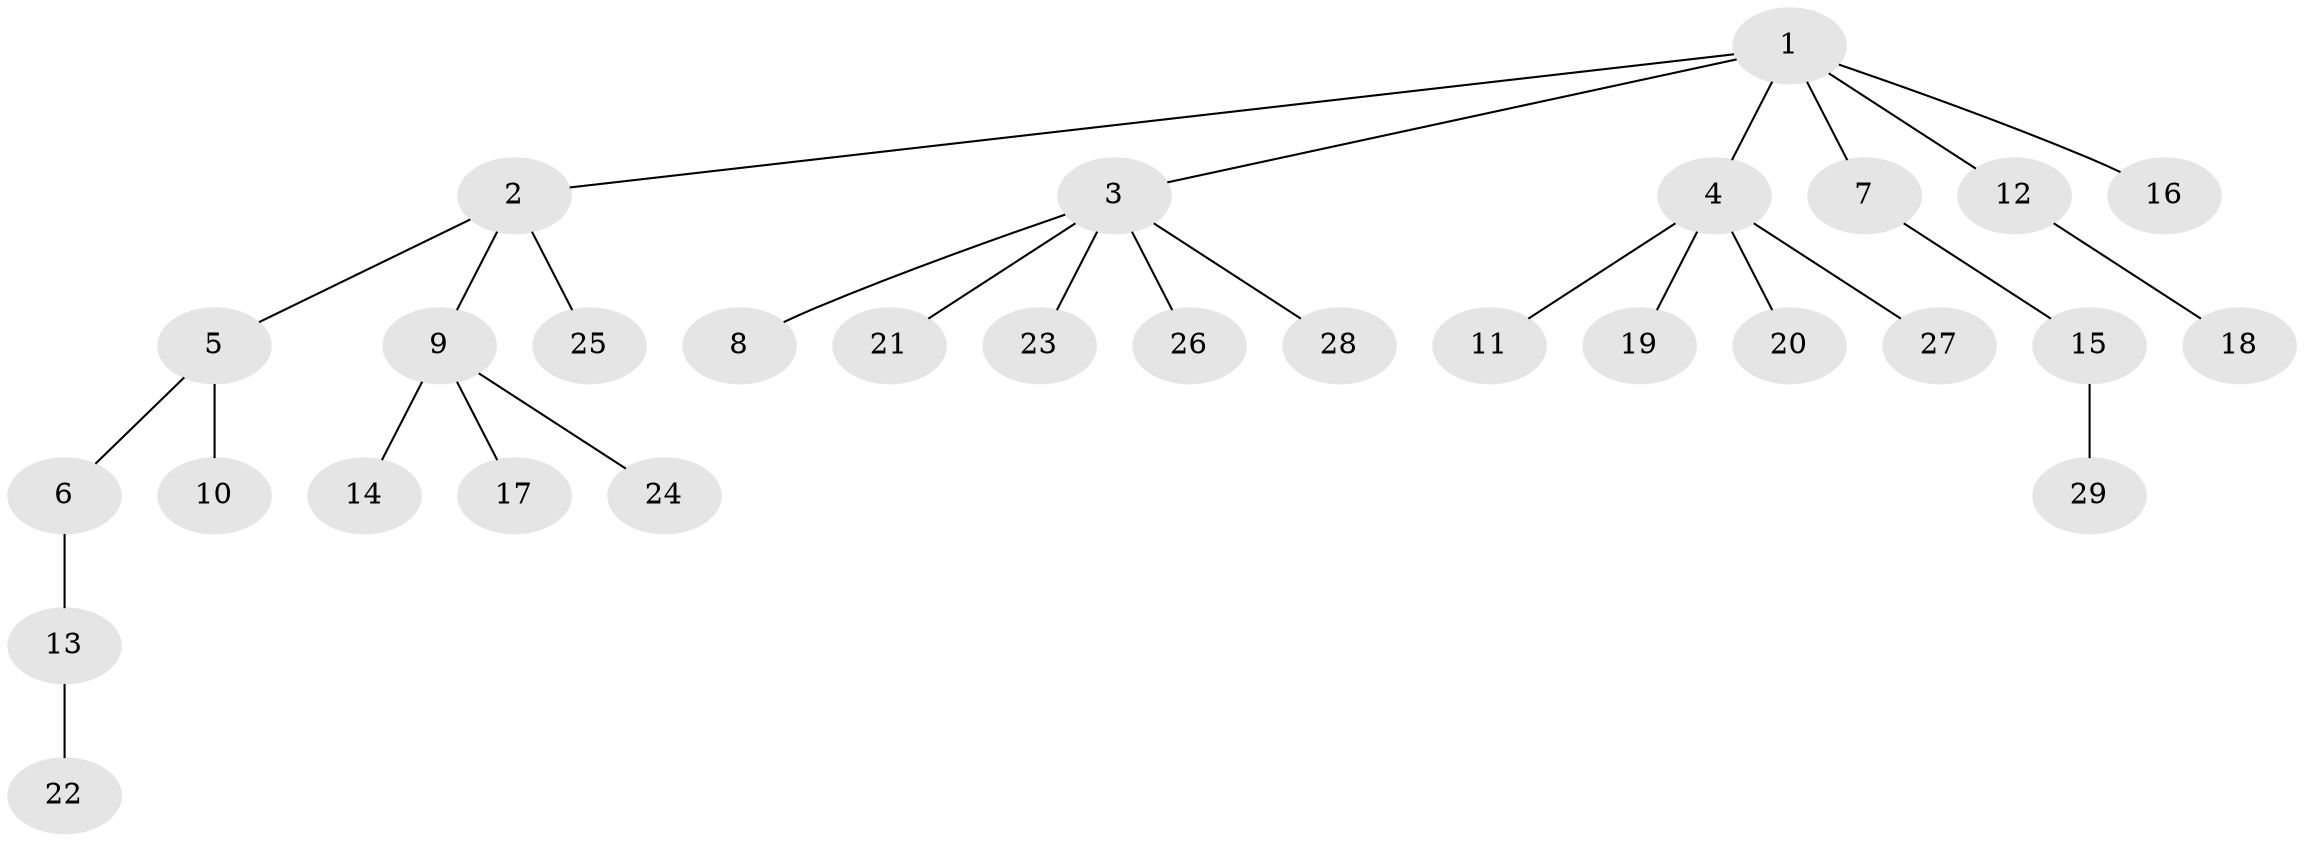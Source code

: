 // original degree distribution, {7: 0.018867924528301886, 5: 0.018867924528301886, 4: 0.07547169811320754, 1: 0.4716981132075472, 6: 0.018867924528301886, 3: 0.05660377358490566, 2: 0.33962264150943394}
// Generated by graph-tools (version 1.1) at 2025/36/03/09/25 02:36:57]
// undirected, 29 vertices, 28 edges
graph export_dot {
graph [start="1"]
  node [color=gray90,style=filled];
  1;
  2;
  3;
  4;
  5;
  6;
  7;
  8;
  9;
  10;
  11;
  12;
  13;
  14;
  15;
  16;
  17;
  18;
  19;
  20;
  21;
  22;
  23;
  24;
  25;
  26;
  27;
  28;
  29;
  1 -- 2 [weight=1.0];
  1 -- 3 [weight=1.0];
  1 -- 4 [weight=1.0];
  1 -- 7 [weight=1.0];
  1 -- 12 [weight=1.0];
  1 -- 16 [weight=1.0];
  2 -- 5 [weight=1.0];
  2 -- 9 [weight=1.0];
  2 -- 25 [weight=1.0];
  3 -- 8 [weight=1.0];
  3 -- 21 [weight=1.0];
  3 -- 23 [weight=1.0];
  3 -- 26 [weight=1.0];
  3 -- 28 [weight=1.0];
  4 -- 11 [weight=1.0];
  4 -- 19 [weight=1.0];
  4 -- 20 [weight=1.0];
  4 -- 27 [weight=1.0];
  5 -- 6 [weight=1.0];
  5 -- 10 [weight=1.0];
  6 -- 13 [weight=1.0];
  7 -- 15 [weight=1.0];
  9 -- 14 [weight=1.0];
  9 -- 17 [weight=1.0];
  9 -- 24 [weight=1.0];
  12 -- 18 [weight=1.0];
  13 -- 22 [weight=1.0];
  15 -- 29 [weight=1.0];
}

